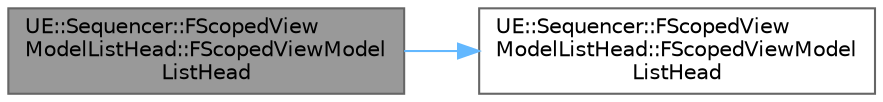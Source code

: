 digraph "UE::Sequencer::FScopedViewModelListHead::FScopedViewModelListHead"
{
 // INTERACTIVE_SVG=YES
 // LATEX_PDF_SIZE
  bgcolor="transparent";
  edge [fontname=Helvetica,fontsize=10,labelfontname=Helvetica,labelfontsize=10];
  node [fontname=Helvetica,fontsize=10,shape=box,height=0.2,width=0.4];
  rankdir="LR";
  Node1 [id="Node000001",label="UE::Sequencer::FScopedView\lModelListHead::FScopedViewModel\lListHead",height=0.2,width=0.4,color="gray40", fillcolor="grey60", style="filled", fontcolor="black",tooltip=" "];
  Node1 -> Node2 [id="edge1_Node000001_Node000002",color="steelblue1",style="solid",tooltip=" "];
  Node2 [id="Node000002",label="UE::Sequencer::FScopedView\lModelListHead::FScopedViewModel\lListHead",height=0.2,width=0.4,color="grey40", fillcolor="white", style="filled",URL="$d0/d02/structUE_1_1Sequencer_1_1FScopedViewModelListHead.html#a5ac6738abad0d4e2c6cc0c9445af0066",tooltip="Constructor that adds the list to the model."];
}
